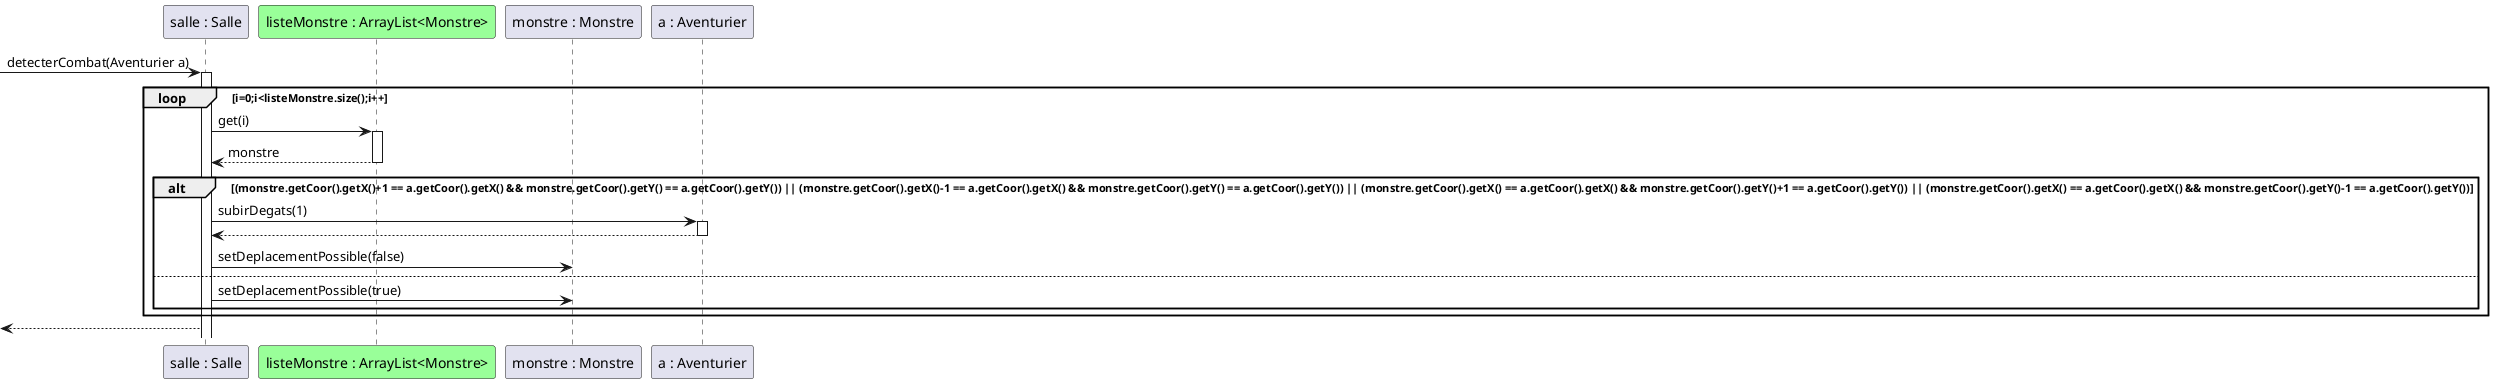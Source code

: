 @startuml
Participant "salle : Salle" as s
Participant "listeMonstre : ArrayList<Monstre>" as liste #99FF99
Participant "monstre : Monstre" as m
Participant "a : Aventurier" as a

-> s : detecterCombat(Aventurier a)
activate s
loop i=0;i<listeMonstre.size();i++
s->liste : get(i)
activate liste
liste-->s : monstre
deactivate liste

alt (monstre.getCoor().getX()+1 == a.getCoor().getX() && monstre.getCoor().getY() == a.getCoor().getY()) || (monstre.getCoor().getX()-1 == a.getCoor().getX() && monstre.getCoor().getY() == a.getCoor().getY()) || (monstre.getCoor().getX() == a.getCoor().getX() && monstre.getCoor().getY()+1 == a.getCoor().getY()) || (monstre.getCoor().getX() == a.getCoor().getX() && monstre.getCoor().getY()-1 == a.getCoor().getY())

s->a : subirDegats(1)

activate a
a-->s
deactivate a
s->m : setDeplacementPossible(false)
else
s->m : setDeplacementPossible(true)
end
end
<--s

@enduml